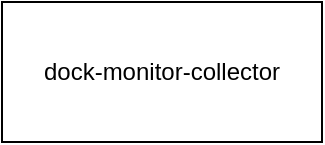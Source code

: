 <mxfile version="22.1.3" type="github">
  <diagram name="第 1 页" id="jLvMW93hENxjY1S_n8gH">
    <mxGraphModel dx="2501" dy="772" grid="1" gridSize="10" guides="1" tooltips="1" connect="1" arrows="1" fold="1" page="1" pageScale="1" pageWidth="827" pageHeight="1169" math="0" shadow="0">
      <root>
        <mxCell id="0" />
        <mxCell id="1" parent="0" />
        <mxCell id="N197uewZt3m0y4jBUTuL-2" value="dock-monitor-collector" style="rounded=0;whiteSpace=wrap;html=1;" parent="1" vertex="1">
          <mxGeometry x="-520" y="110" width="160" height="70" as="geometry" />
        </mxCell>
      </root>
    </mxGraphModel>
  </diagram>
</mxfile>
